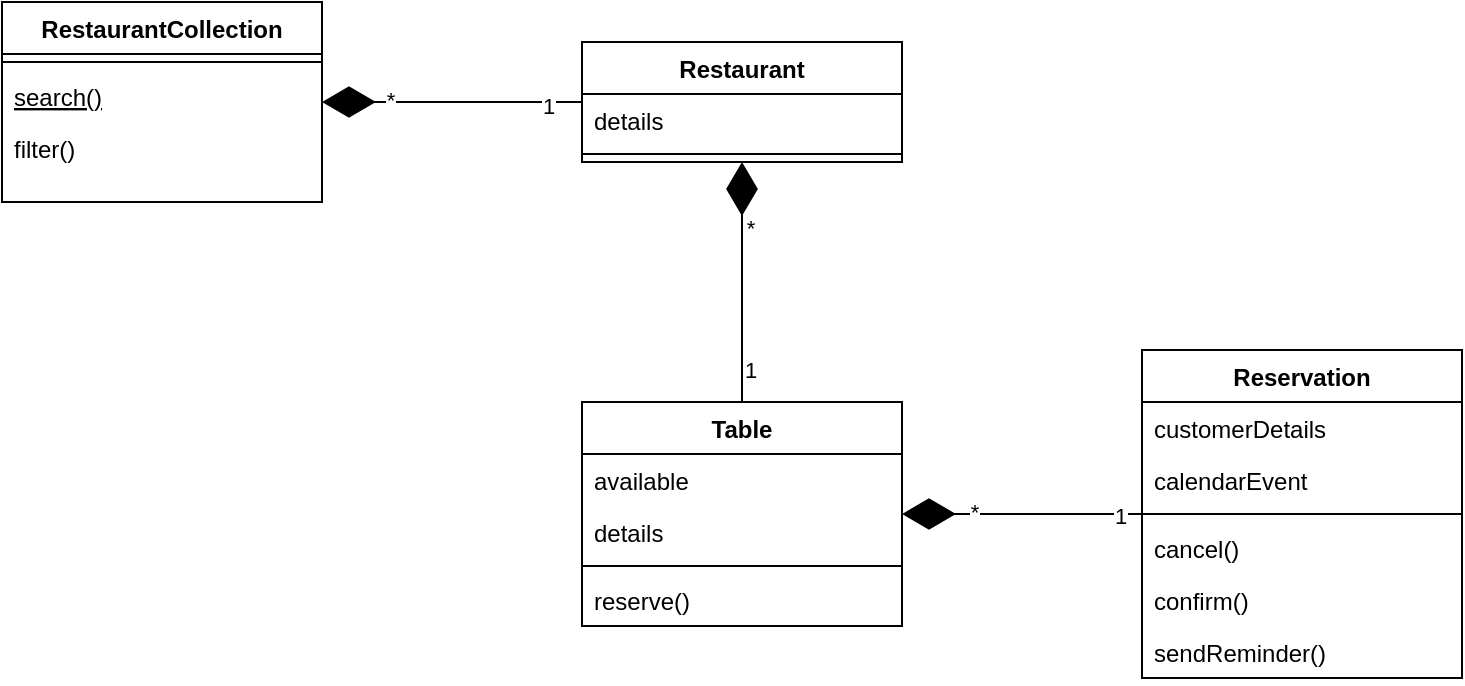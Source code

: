 <mxfile version="18.0.6" type="github">
  <diagram id="C5RBs43oDa-KdzZeNtuy" name="Page-1">
    <mxGraphModel dx="860" dy="559" grid="1" gridSize="10" guides="1" tooltips="1" connect="1" arrows="1" fold="1" page="1" pageScale="1" pageWidth="827" pageHeight="1169" math="0" shadow="0">
      <root>
        <mxCell id="WIyWlLk6GJQsqaUBKTNV-0" />
        <mxCell id="WIyWlLk6GJQsqaUBKTNV-1" parent="WIyWlLk6GJQsqaUBKTNV-0" />
        <mxCell id="zkfFHV4jXpPFQw0GAbJ--6" value="RestaurantCollection" style="swimlane;fontStyle=1;align=center;verticalAlign=top;childLayout=stackLayout;horizontal=1;startSize=26;horizontalStack=0;resizeParent=1;resizeLast=0;collapsible=1;marginBottom=0;rounded=0;shadow=0;strokeWidth=1;" parent="WIyWlLk6GJQsqaUBKTNV-1" vertex="1">
          <mxGeometry x="40" y="290" width="160" height="100" as="geometry">
            <mxRectangle x="130" y="380" width="160" height="26" as="alternateBounds" />
          </mxGeometry>
        </mxCell>
        <mxCell id="zkfFHV4jXpPFQw0GAbJ--9" value="" style="line;html=1;strokeWidth=1;align=left;verticalAlign=middle;spacingTop=-1;spacingLeft=3;spacingRight=3;rotatable=0;labelPosition=right;points=[];portConstraint=eastwest;" parent="zkfFHV4jXpPFQw0GAbJ--6" vertex="1">
          <mxGeometry y="26" width="160" height="8" as="geometry" />
        </mxCell>
        <mxCell id="zkfFHV4jXpPFQw0GAbJ--10" value="search()" style="text;align=left;verticalAlign=top;spacingLeft=4;spacingRight=4;overflow=hidden;rotatable=0;points=[[0,0.5],[1,0.5]];portConstraint=eastwest;fontStyle=4" parent="zkfFHV4jXpPFQw0GAbJ--6" vertex="1">
          <mxGeometry y="34" width="160" height="26" as="geometry" />
        </mxCell>
        <mxCell id="zkfFHV4jXpPFQw0GAbJ--11" value="filter()" style="text;align=left;verticalAlign=top;spacingLeft=4;spacingRight=4;overflow=hidden;rotatable=0;points=[[0,0.5],[1,0.5]];portConstraint=eastwest;" parent="zkfFHV4jXpPFQw0GAbJ--6" vertex="1">
          <mxGeometry y="60" width="160" height="26" as="geometry" />
        </mxCell>
        <mxCell id="zkfFHV4jXpPFQw0GAbJ--13" value="Restaurant" style="swimlane;fontStyle=1;align=center;verticalAlign=top;childLayout=stackLayout;horizontal=1;startSize=26;horizontalStack=0;resizeParent=1;resizeLast=0;collapsible=1;marginBottom=0;rounded=0;shadow=0;strokeWidth=1;" parent="WIyWlLk6GJQsqaUBKTNV-1" vertex="1">
          <mxGeometry x="330" y="310" width="160" height="60" as="geometry">
            <mxRectangle x="340" y="380" width="170" height="26" as="alternateBounds" />
          </mxGeometry>
        </mxCell>
        <mxCell id="zkfFHV4jXpPFQw0GAbJ--14" value="details" style="text;align=left;verticalAlign=top;spacingLeft=4;spacingRight=4;overflow=hidden;rotatable=0;points=[[0,0.5],[1,0.5]];portConstraint=eastwest;" parent="zkfFHV4jXpPFQw0GAbJ--13" vertex="1">
          <mxGeometry y="26" width="160" height="26" as="geometry" />
        </mxCell>
        <mxCell id="zkfFHV4jXpPFQw0GAbJ--15" value="" style="line;html=1;strokeWidth=1;align=left;verticalAlign=middle;spacingTop=-1;spacingLeft=3;spacingRight=3;rotatable=0;labelPosition=right;points=[];portConstraint=eastwest;" parent="zkfFHV4jXpPFQw0GAbJ--13" vertex="1">
          <mxGeometry y="52" width="160" height="8" as="geometry" />
        </mxCell>
        <mxCell id="_mTn3sVO6Dkb9v8wfAfx-8" value="" style="endArrow=diamondThin;endFill=1;endSize=24;html=1;rounded=0;" edge="1" parent="WIyWlLk6GJQsqaUBKTNV-1" source="zkfFHV4jXpPFQw0GAbJ--13" target="zkfFHV4jXpPFQw0GAbJ--6">
          <mxGeometry width="160" relative="1" as="geometry">
            <mxPoint x="200" y="390" as="sourcePoint" />
            <mxPoint x="300" y="460" as="targetPoint" />
          </mxGeometry>
        </mxCell>
        <mxCell id="_mTn3sVO6Dkb9v8wfAfx-9" value="*" style="edgeLabel;html=1;align=center;verticalAlign=middle;resizable=0;points=[];" vertex="1" connectable="0" parent="_mTn3sVO6Dkb9v8wfAfx-8">
          <mxGeometry x="0.483" y="-1" relative="1" as="geometry">
            <mxPoint as="offset" />
          </mxGeometry>
        </mxCell>
        <mxCell id="_mTn3sVO6Dkb9v8wfAfx-10" value="1" style="edgeLabel;html=1;align=center;verticalAlign=middle;resizable=0;points=[];" vertex="1" connectable="0" parent="_mTn3sVO6Dkb9v8wfAfx-8">
          <mxGeometry x="-0.733" y="2" relative="1" as="geometry">
            <mxPoint as="offset" />
          </mxGeometry>
        </mxCell>
        <mxCell id="_mTn3sVO6Dkb9v8wfAfx-11" value="Table" style="swimlane;fontStyle=1;align=center;verticalAlign=top;childLayout=stackLayout;horizontal=1;startSize=26;horizontalStack=0;resizeParent=1;resizeLast=0;collapsible=1;marginBottom=0;rounded=0;shadow=0;strokeWidth=1;" vertex="1" parent="WIyWlLk6GJQsqaUBKTNV-1">
          <mxGeometry x="330" y="490" width="160" height="112" as="geometry">
            <mxRectangle x="340" y="380" width="170" height="26" as="alternateBounds" />
          </mxGeometry>
        </mxCell>
        <mxCell id="_mTn3sVO6Dkb9v8wfAfx-12" value="available" style="text;align=left;verticalAlign=top;spacingLeft=4;spacingRight=4;overflow=hidden;rotatable=0;points=[[0,0.5],[1,0.5]];portConstraint=eastwest;" vertex="1" parent="_mTn3sVO6Dkb9v8wfAfx-11">
          <mxGeometry y="26" width="160" height="26" as="geometry" />
        </mxCell>
        <mxCell id="_mTn3sVO6Dkb9v8wfAfx-14" value="details" style="text;align=left;verticalAlign=top;spacingLeft=4;spacingRight=4;overflow=hidden;rotatable=0;points=[[0,0.5],[1,0.5]];portConstraint=eastwest;" vertex="1" parent="_mTn3sVO6Dkb9v8wfAfx-11">
          <mxGeometry y="52" width="160" height="26" as="geometry" />
        </mxCell>
        <mxCell id="_mTn3sVO6Dkb9v8wfAfx-13" value="" style="line;html=1;strokeWidth=1;align=left;verticalAlign=middle;spacingTop=-1;spacingLeft=3;spacingRight=3;rotatable=0;labelPosition=right;points=[];portConstraint=eastwest;" vertex="1" parent="_mTn3sVO6Dkb9v8wfAfx-11">
          <mxGeometry y="78" width="160" height="8" as="geometry" />
        </mxCell>
        <mxCell id="_mTn3sVO6Dkb9v8wfAfx-15" value="reserve()" style="text;align=left;verticalAlign=top;spacingLeft=4;spacingRight=4;overflow=hidden;rotatable=0;points=[[0,0.5],[1,0.5]];portConstraint=eastwest;" vertex="1" parent="_mTn3sVO6Dkb9v8wfAfx-11">
          <mxGeometry y="86" width="160" height="26" as="geometry" />
        </mxCell>
        <mxCell id="_mTn3sVO6Dkb9v8wfAfx-16" value="" style="endArrow=diamondThin;endFill=1;endSize=24;html=1;rounded=0;" edge="1" parent="WIyWlLk6GJQsqaUBKTNV-1" source="_mTn3sVO6Dkb9v8wfAfx-11" target="zkfFHV4jXpPFQw0GAbJ--13">
          <mxGeometry width="160" relative="1" as="geometry">
            <mxPoint x="210" y="510" as="sourcePoint" />
            <mxPoint x="370" y="510" as="targetPoint" />
          </mxGeometry>
        </mxCell>
        <mxCell id="_mTn3sVO6Dkb9v8wfAfx-19" value="1" style="edgeLabel;html=1;align=center;verticalAlign=middle;resizable=0;points=[];" vertex="1" connectable="0" parent="_mTn3sVO6Dkb9v8wfAfx-16">
          <mxGeometry x="-0.733" y="1" relative="1" as="geometry">
            <mxPoint x="5" as="offset" />
          </mxGeometry>
        </mxCell>
        <mxCell id="_mTn3sVO6Dkb9v8wfAfx-20" value="*" style="edgeLabel;html=1;align=center;verticalAlign=middle;resizable=0;points=[];" vertex="1" connectable="0" parent="_mTn3sVO6Dkb9v8wfAfx-16">
          <mxGeometry x="0.45" y="-1" relative="1" as="geometry">
            <mxPoint x="3" as="offset" />
          </mxGeometry>
        </mxCell>
        <mxCell id="_mTn3sVO6Dkb9v8wfAfx-22" value="Reservation" style="swimlane;fontStyle=1;align=center;verticalAlign=top;childLayout=stackLayout;horizontal=1;startSize=26;horizontalStack=0;resizeParent=1;resizeParentMax=0;resizeLast=0;collapsible=1;marginBottom=0;" vertex="1" parent="WIyWlLk6GJQsqaUBKTNV-1">
          <mxGeometry x="610" y="464" width="160" height="164" as="geometry" />
        </mxCell>
        <mxCell id="_mTn3sVO6Dkb9v8wfAfx-23" value="customerDetails" style="text;strokeColor=none;fillColor=none;align=left;verticalAlign=top;spacingLeft=4;spacingRight=4;overflow=hidden;rotatable=0;points=[[0,0.5],[1,0.5]];portConstraint=eastwest;" vertex="1" parent="_mTn3sVO6Dkb9v8wfAfx-22">
          <mxGeometry y="26" width="160" height="26" as="geometry" />
        </mxCell>
        <mxCell id="_mTn3sVO6Dkb9v8wfAfx-30" value="calendarEvent" style="text;strokeColor=none;fillColor=none;align=left;verticalAlign=top;spacingLeft=4;spacingRight=4;overflow=hidden;rotatable=0;points=[[0,0.5],[1,0.5]];portConstraint=eastwest;" vertex="1" parent="_mTn3sVO6Dkb9v8wfAfx-22">
          <mxGeometry y="52" width="160" height="26" as="geometry" />
        </mxCell>
        <mxCell id="_mTn3sVO6Dkb9v8wfAfx-24" value="" style="line;strokeWidth=1;fillColor=none;align=left;verticalAlign=middle;spacingTop=-1;spacingLeft=3;spacingRight=3;rotatable=0;labelPosition=right;points=[];portConstraint=eastwest;" vertex="1" parent="_mTn3sVO6Dkb9v8wfAfx-22">
          <mxGeometry y="78" width="160" height="8" as="geometry" />
        </mxCell>
        <mxCell id="_mTn3sVO6Dkb9v8wfAfx-25" value="cancel()" style="text;strokeColor=none;fillColor=none;align=left;verticalAlign=top;spacingLeft=4;spacingRight=4;overflow=hidden;rotatable=0;points=[[0,0.5],[1,0.5]];portConstraint=eastwest;" vertex="1" parent="_mTn3sVO6Dkb9v8wfAfx-22">
          <mxGeometry y="86" width="160" height="26" as="geometry" />
        </mxCell>
        <mxCell id="_mTn3sVO6Dkb9v8wfAfx-31" value="confirm()" style="text;strokeColor=none;fillColor=none;align=left;verticalAlign=top;spacingLeft=4;spacingRight=4;overflow=hidden;rotatable=0;points=[[0,0.5],[1,0.5]];portConstraint=eastwest;" vertex="1" parent="_mTn3sVO6Dkb9v8wfAfx-22">
          <mxGeometry y="112" width="160" height="26" as="geometry" />
        </mxCell>
        <mxCell id="_mTn3sVO6Dkb9v8wfAfx-32" value="sendReminder()" style="text;strokeColor=none;fillColor=none;align=left;verticalAlign=top;spacingLeft=4;spacingRight=4;overflow=hidden;rotatable=0;points=[[0,0.5],[1,0.5]];portConstraint=eastwest;" vertex="1" parent="_mTn3sVO6Dkb9v8wfAfx-22">
          <mxGeometry y="138" width="160" height="26" as="geometry" />
        </mxCell>
        <mxCell id="_mTn3sVO6Dkb9v8wfAfx-27" value="" style="endArrow=diamondThin;endFill=1;endSize=24;html=1;rounded=0;" edge="1" parent="WIyWlLk6GJQsqaUBKTNV-1" source="_mTn3sVO6Dkb9v8wfAfx-22" target="_mTn3sVO6Dkb9v8wfAfx-11">
          <mxGeometry width="160" relative="1" as="geometry">
            <mxPoint x="420" y="380" as="sourcePoint" />
            <mxPoint x="420" y="500" as="targetPoint" />
          </mxGeometry>
        </mxCell>
        <mxCell id="_mTn3sVO6Dkb9v8wfAfx-28" value="1" style="edgeLabel;html=1;align=center;verticalAlign=middle;resizable=0;points=[];" vertex="1" connectable="0" parent="_mTn3sVO6Dkb9v8wfAfx-27">
          <mxGeometry x="-0.733" y="1" relative="1" as="geometry">
            <mxPoint x="5" as="offset" />
          </mxGeometry>
        </mxCell>
        <mxCell id="_mTn3sVO6Dkb9v8wfAfx-29" value="*" style="edgeLabel;html=1;align=center;verticalAlign=middle;resizable=0;points=[];" vertex="1" connectable="0" parent="_mTn3sVO6Dkb9v8wfAfx-27">
          <mxGeometry x="0.45" y="-1" relative="1" as="geometry">
            <mxPoint x="3" as="offset" />
          </mxGeometry>
        </mxCell>
      </root>
    </mxGraphModel>
  </diagram>
</mxfile>
